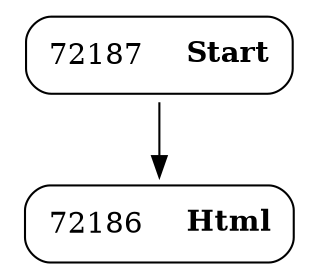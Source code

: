 digraph ast {
node [shape=none];
72187 [label=<<TABLE border='1' cellspacing='0' cellpadding='10' style='rounded' ><TR><TD border='0'>72187</TD><TD border='0'><B>Start</B></TD></TR></TABLE>>];
72187 -> 72186 [weight=2];
72186 [label=<<TABLE border='1' cellspacing='0' cellpadding='10' style='rounded' ><TR><TD border='0'>72186</TD><TD border='0'><B>Html</B></TD></TR></TABLE>>];
}
